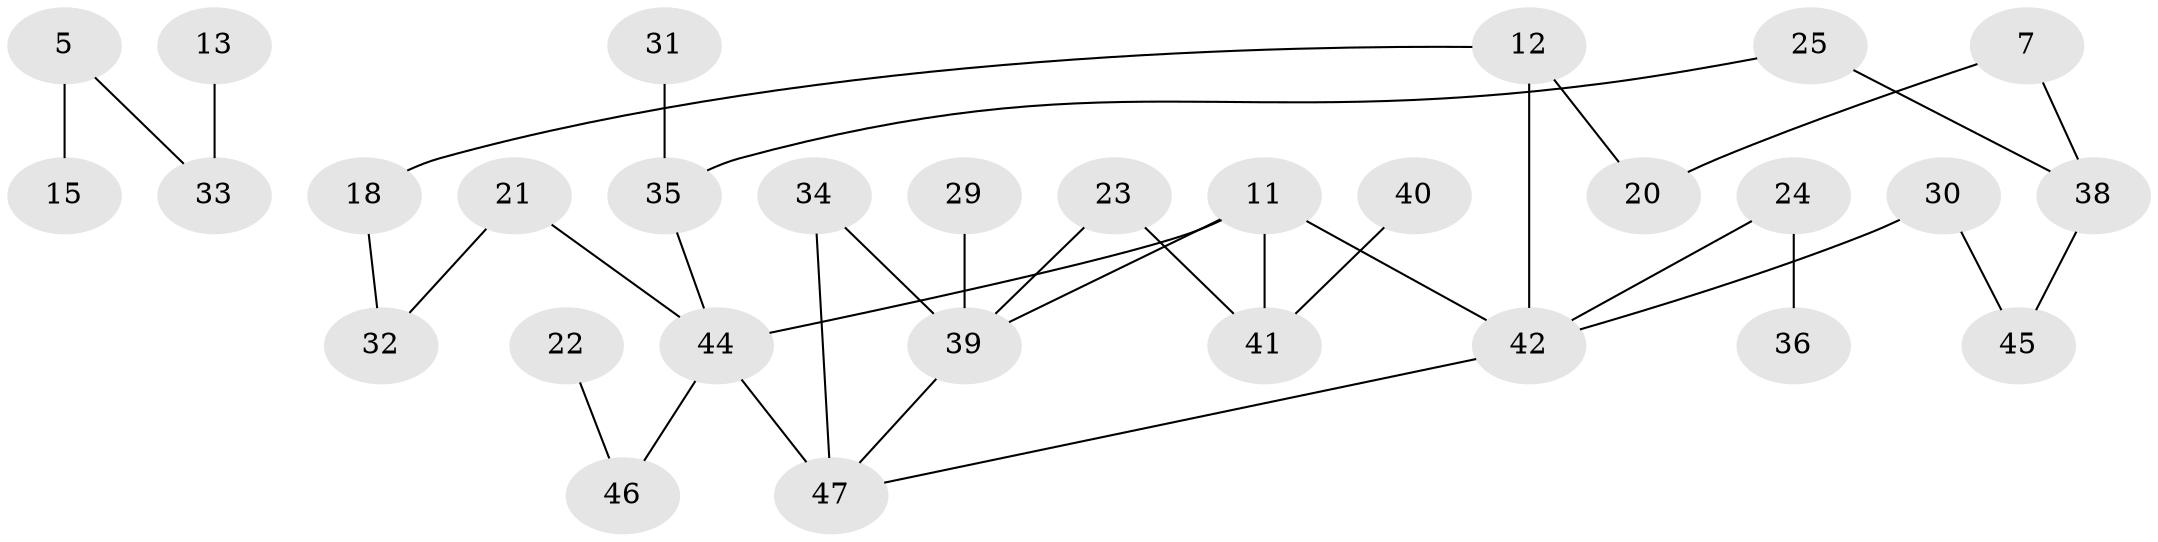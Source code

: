 // original degree distribution, {0: 0.18085106382978725, 2: 0.39361702127659576, 7: 0.02127659574468085, 1: 0.20212765957446807, 3: 0.13829787234042554, 4: 0.06382978723404255}
// Generated by graph-tools (version 1.1) at 2025/00/03/09/25 03:00:40]
// undirected, 30 vertices, 35 edges
graph export_dot {
graph [start="1"]
  node [color=gray90,style=filled];
  5;
  7;
  11;
  12;
  13;
  15;
  18;
  20;
  21;
  22;
  23;
  24;
  25;
  29;
  30;
  31;
  32;
  33;
  34;
  35;
  36;
  38;
  39;
  40;
  41;
  42;
  44;
  45;
  46;
  47;
  5 -- 15 [weight=1.0];
  5 -- 33 [weight=1.0];
  7 -- 20 [weight=1.0];
  7 -- 38 [weight=1.0];
  11 -- 39 [weight=1.0];
  11 -- 41 [weight=1.0];
  11 -- 42 [weight=1.0];
  11 -- 44 [weight=1.0];
  12 -- 18 [weight=1.0];
  12 -- 20 [weight=1.0];
  12 -- 42 [weight=2.0];
  13 -- 33 [weight=1.0];
  18 -- 32 [weight=1.0];
  21 -- 32 [weight=1.0];
  21 -- 44 [weight=1.0];
  22 -- 46 [weight=1.0];
  23 -- 39 [weight=1.0];
  23 -- 41 [weight=1.0];
  24 -- 36 [weight=1.0];
  24 -- 42 [weight=1.0];
  25 -- 35 [weight=1.0];
  25 -- 38 [weight=1.0];
  29 -- 39 [weight=1.0];
  30 -- 42 [weight=1.0];
  30 -- 45 [weight=1.0];
  31 -- 35 [weight=1.0];
  34 -- 39 [weight=1.0];
  34 -- 47 [weight=1.0];
  35 -- 44 [weight=1.0];
  38 -- 45 [weight=1.0];
  39 -- 47 [weight=1.0];
  40 -- 41 [weight=1.0];
  42 -- 47 [weight=1.0];
  44 -- 46 [weight=1.0];
  44 -- 47 [weight=2.0];
}
